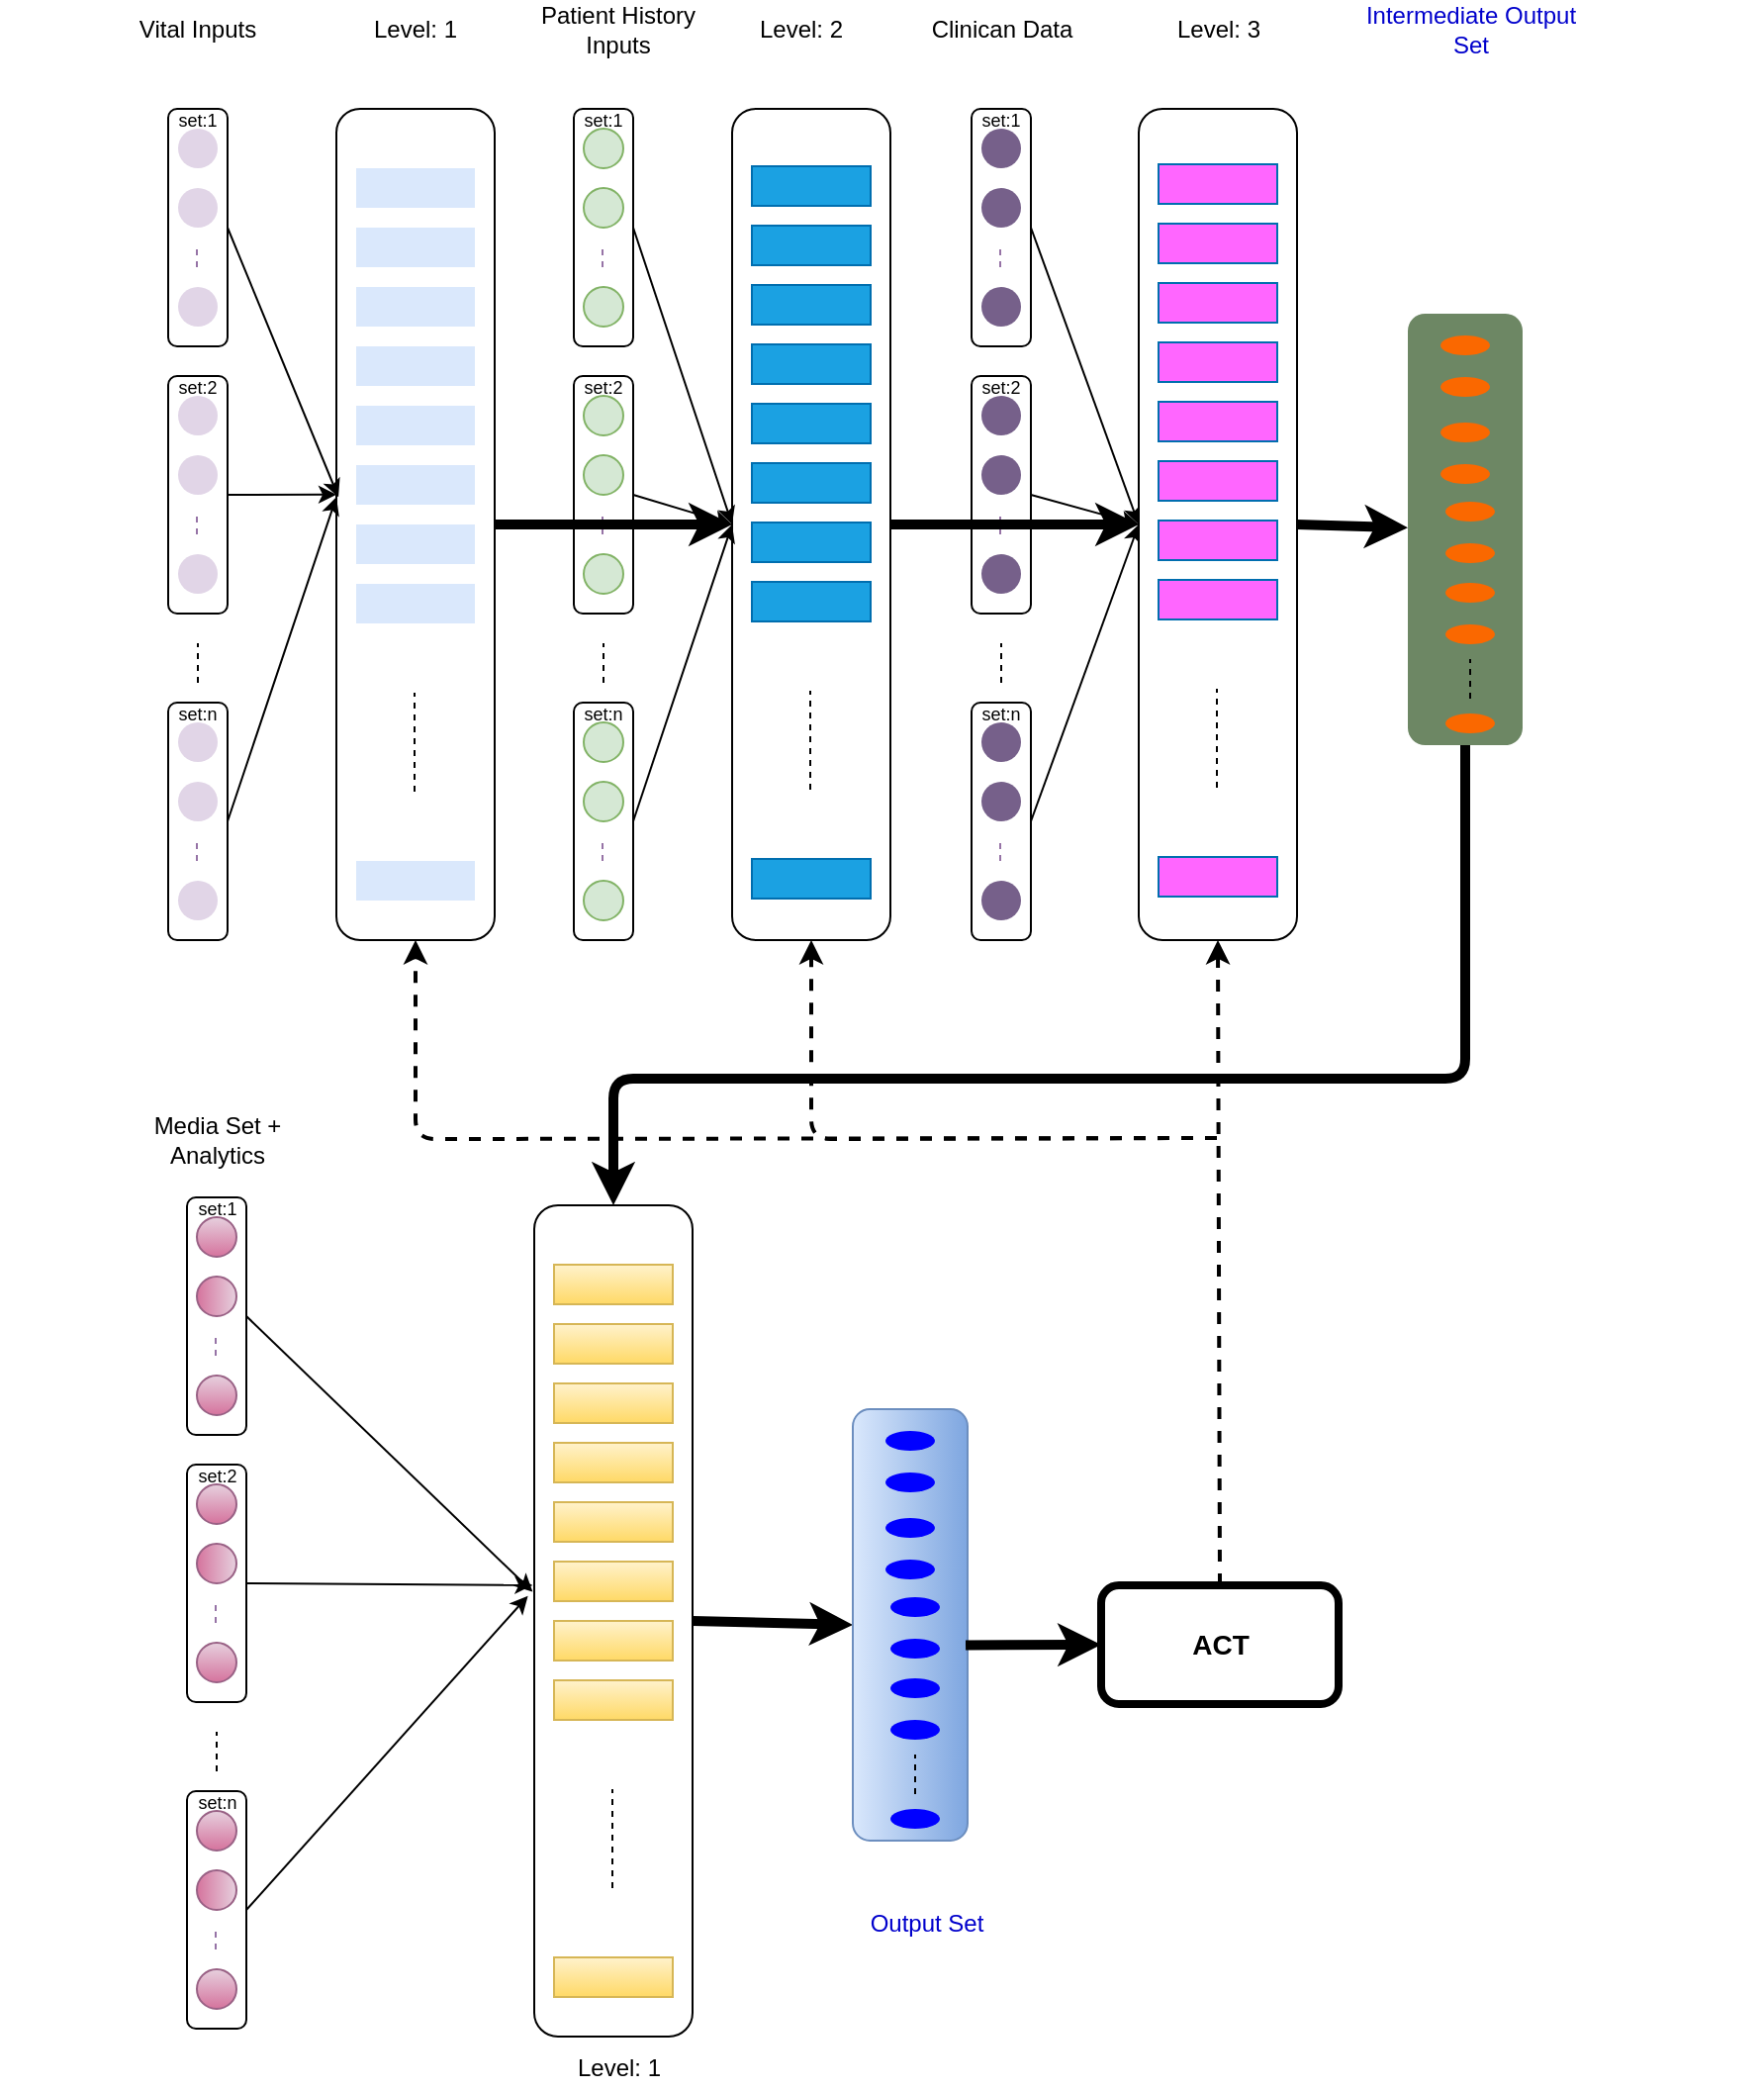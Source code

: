 <mxfile version="11.1.2" type="github"><diagram id="Q8PVnjtqNiiM21kBwYhI" name="Page-1"><mxGraphModel dx="2297" dy="1159" grid="1" gridSize="10" guides="1" tooltips="1" connect="1" arrows="1" fold="1" page="1" pageScale="1" pageWidth="850" pageHeight="1100" math="0" shadow="0"><root><mxCell id="0"/><mxCell id="1" parent="0"/><mxCell id="SWEch98VDfbvVn5p0L-L-8" value="" style="group" parent="1" vertex="1" connectable="0"><mxGeometry x="-25" y="110" width="120" height="100" as="geometry"/></mxCell><mxCell id="SWEch98VDfbvVn5p0L-L-7" value="" style="rounded=1;whiteSpace=wrap;html=1;rotation=90;" parent="SWEch98VDfbvVn5p0L-L-8" vertex="1"><mxGeometry y="35" width="120" height="30" as="geometry"/></mxCell><mxCell id="SWEch98VDfbvVn5p0L-L-1" value="" style="ellipse;whiteSpace=wrap;html=1;aspect=fixed;fillColor=#e1d5e7;strokeColor=none;" parent="SWEch98VDfbvVn5p0L-L-8" vertex="1"><mxGeometry x="50" width="20" height="20" as="geometry"/></mxCell><mxCell id="SWEch98VDfbvVn5p0L-L-4" value="" style="ellipse;whiteSpace=wrap;html=1;aspect=fixed;direction=south;fillColor=#e1d5e7;strokeColor=none;" parent="SWEch98VDfbvVn5p0L-L-8" vertex="1"><mxGeometry x="50" y="30" width="20" height="20" as="geometry"/></mxCell><mxCell id="SWEch98VDfbvVn5p0L-L-5" value="" style="ellipse;whiteSpace=wrap;html=1;aspect=fixed;fillColor=#e1d5e7;strokeColor=none;" parent="SWEch98VDfbvVn5p0L-L-8" vertex="1"><mxGeometry x="50" y="80" width="20" height="20" as="geometry"/></mxCell><mxCell id="SWEch98VDfbvVn5p0L-L-6" value="" style="endArrow=none;dashed=1;html=1;fillColor=#e1d5e7;strokeColor=#9673a6;" parent="SWEch98VDfbvVn5p0L-L-8" edge="1"><mxGeometry width="50" height="50" relative="1" as="geometry"><mxPoint x="59.5" y="70" as="sourcePoint"/><mxPoint x="59.5" y="60" as="targetPoint"/></mxGeometry></mxCell><mxCell id="SWEch98VDfbvVn5p0L-L-9" value="" style="group" parent="1" vertex="1" connectable="0"><mxGeometry x="-25" y="245" width="120" height="100" as="geometry"/></mxCell><mxCell id="SWEch98VDfbvVn5p0L-L-10" value="" style="rounded=1;whiteSpace=wrap;html=1;rotation=90;" parent="SWEch98VDfbvVn5p0L-L-9" vertex="1"><mxGeometry y="35" width="120" height="30" as="geometry"/></mxCell><mxCell id="SWEch98VDfbvVn5p0L-L-11" value="" style="ellipse;whiteSpace=wrap;html=1;aspect=fixed;fillColor=#e1d5e7;strokeColor=none;" parent="SWEch98VDfbvVn5p0L-L-9" vertex="1"><mxGeometry x="50" width="20" height="20" as="geometry"/></mxCell><mxCell id="SWEch98VDfbvVn5p0L-L-12" value="" style="ellipse;whiteSpace=wrap;html=1;aspect=fixed;direction=south;fillColor=#e1d5e7;strokeColor=none;" parent="SWEch98VDfbvVn5p0L-L-9" vertex="1"><mxGeometry x="50" y="30" width="20" height="20" as="geometry"/></mxCell><mxCell id="SWEch98VDfbvVn5p0L-L-13" value="" style="ellipse;whiteSpace=wrap;html=1;aspect=fixed;fillColor=#e1d5e7;strokeColor=none;" parent="SWEch98VDfbvVn5p0L-L-9" vertex="1"><mxGeometry x="50" y="80" width="20" height="20" as="geometry"/></mxCell><mxCell id="SWEch98VDfbvVn5p0L-L-14" value="" style="endArrow=none;dashed=1;html=1;fillColor=#e1d5e7;strokeColor=#9673a6;" parent="SWEch98VDfbvVn5p0L-L-9" edge="1"><mxGeometry width="50" height="50" relative="1" as="geometry"><mxPoint x="59.5" y="70" as="sourcePoint"/><mxPoint x="59.5" y="60" as="targetPoint"/></mxGeometry></mxCell><mxCell id="SWEch98VDfbvVn5p0L-L-15" value="" style="group" parent="1" vertex="1" connectable="0"><mxGeometry x="-25" y="410" width="120" height="100" as="geometry"/></mxCell><mxCell id="SWEch98VDfbvVn5p0L-L-16" value="" style="rounded=1;whiteSpace=wrap;html=1;rotation=90;" parent="SWEch98VDfbvVn5p0L-L-15" vertex="1"><mxGeometry y="35" width="120" height="30" as="geometry"/></mxCell><mxCell id="SWEch98VDfbvVn5p0L-L-17" value="" style="ellipse;whiteSpace=wrap;html=1;aspect=fixed;fillColor=#e1d5e7;strokeColor=none;" parent="SWEch98VDfbvVn5p0L-L-15" vertex="1"><mxGeometry x="50" width="20" height="20" as="geometry"/></mxCell><mxCell id="SWEch98VDfbvVn5p0L-L-18" value="" style="ellipse;whiteSpace=wrap;html=1;aspect=fixed;direction=south;fillColor=#e1d5e7;strokeColor=none;" parent="SWEch98VDfbvVn5p0L-L-15" vertex="1"><mxGeometry x="50" y="30" width="20" height="20" as="geometry"/></mxCell><mxCell id="SWEch98VDfbvVn5p0L-L-19" value="" style="ellipse;whiteSpace=wrap;html=1;aspect=fixed;fillColor=#e1d5e7;strokeColor=none;" parent="SWEch98VDfbvVn5p0L-L-15" vertex="1"><mxGeometry x="50" y="80" width="20" height="20" as="geometry"/></mxCell><mxCell id="SWEch98VDfbvVn5p0L-L-20" value="" style="endArrow=none;dashed=1;html=1;fillColor=#e1d5e7;strokeColor=#9673a6;" parent="SWEch98VDfbvVn5p0L-L-15" edge="1"><mxGeometry width="50" height="50" relative="1" as="geometry"><mxPoint x="59.5" y="70" as="sourcePoint"/><mxPoint x="59.5" y="60" as="targetPoint"/></mxGeometry></mxCell><mxCell id="SWEch98VDfbvVn5p0L-L-32" value="&lt;font style=&quot;font-size: 9px&quot;&gt;set:n&lt;/font&gt;" style="text;html=1;strokeColor=none;fillColor=none;align=center;verticalAlign=middle;whiteSpace=wrap;rounded=0;" parent="SWEch98VDfbvVn5p0L-L-15" vertex="1"><mxGeometry x="55" y="-10" width="10" height="10" as="geometry"/></mxCell><mxCell id="SWEch98VDfbvVn5p0L-L-21" value="" style="endArrow=none;dashed=1;html=1;" parent="1" edge="1"><mxGeometry width="50" height="50" relative="1" as="geometry"><mxPoint x="35" y="390" as="sourcePoint"/><mxPoint x="35" y="370" as="targetPoint"/></mxGeometry></mxCell><mxCell id="SWEch98VDfbvVn5p0L-L-22" value="Vital Inputs" style="text;html=1;strokeColor=none;fillColor=none;align=center;verticalAlign=middle;whiteSpace=wrap;rounded=0;" parent="1" vertex="1"><mxGeometry y="50" width="70" height="20" as="geometry"/></mxCell><mxCell id="SWEch98VDfbvVn5p0L-L-24" value="&lt;font style=&quot;font-size: 9px&quot;&gt;set:1&lt;/font&gt;" style="text;html=1;strokeColor=none;fillColor=none;align=center;verticalAlign=middle;whiteSpace=wrap;rounded=0;" parent="1" vertex="1"><mxGeometry x="30" y="100" width="10" height="10" as="geometry"/></mxCell><mxCell id="SWEch98VDfbvVn5p0L-L-25" value="&lt;font style=&quot;font-size: 9px&quot;&gt;set:2&lt;/font&gt;" style="text;html=1;strokeColor=none;fillColor=none;align=center;verticalAlign=middle;whiteSpace=wrap;rounded=0;" parent="1" vertex="1"><mxGeometry x="30" y="235" width="10" height="10" as="geometry"/></mxCell><mxCell id="SWEch98VDfbvVn5p0L-L-35" value="Level: 1" style="text;html=1;strokeColor=none;fillColor=none;align=center;verticalAlign=middle;whiteSpace=wrap;rounded=0;" parent="1" vertex="1"><mxGeometry x="110" y="50" width="70" height="20" as="geometry"/></mxCell><mxCell id="SWEch98VDfbvVn5p0L-L-58" value="" style="group" parent="1" vertex="1" connectable="0"><mxGeometry x="-65" y="130" width="420" height="380" as="geometry"/></mxCell><mxCell id="skee3l27E7uvlEKbi9-L-24" value="" style="group" vertex="1" connectable="0" parent="SWEch98VDfbvVn5p0L-L-58"><mxGeometry x="245" y="-30" width="120" height="410" as="geometry"/></mxCell><mxCell id="skee3l27E7uvlEKbi9-L-5" value="" style="rounded=1;whiteSpace=wrap;html=1;rotation=90;" vertex="1" parent="skee3l27E7uvlEKbi9-L-24"><mxGeometry y="45" width="120" height="30" as="geometry"/></mxCell><mxCell id="skee3l27E7uvlEKbi9-L-6" value="" style="ellipse;whiteSpace=wrap;html=1;aspect=fixed;fillColor=#d5e8d4;strokeColor=#82b366;" vertex="1" parent="skee3l27E7uvlEKbi9-L-24"><mxGeometry x="50" y="10" width="20" height="20" as="geometry"/></mxCell><mxCell id="skee3l27E7uvlEKbi9-L-7" value="" style="ellipse;whiteSpace=wrap;html=1;aspect=fixed;direction=south;fillColor=#d5e8d4;strokeColor=#82b366;" vertex="1" parent="skee3l27E7uvlEKbi9-L-24"><mxGeometry x="50" y="40" width="20" height="20" as="geometry"/></mxCell><mxCell id="skee3l27E7uvlEKbi9-L-8" value="" style="ellipse;whiteSpace=wrap;html=1;aspect=fixed;fillColor=#d5e8d4;strokeColor=#82b366;" vertex="1" parent="skee3l27E7uvlEKbi9-L-24"><mxGeometry x="50" y="90" width="20" height="20" as="geometry"/></mxCell><mxCell id="skee3l27E7uvlEKbi9-L-9" value="" style="endArrow=none;dashed=1;html=1;fillColor=#e1d5e7;strokeColor=#9673a6;" edge="1" parent="skee3l27E7uvlEKbi9-L-24"><mxGeometry width="50" height="50" relative="1" as="geometry"><mxPoint x="59.5" y="80" as="sourcePoint"/><mxPoint x="59.5" y="70" as="targetPoint"/></mxGeometry></mxCell><mxCell id="skee3l27E7uvlEKbi9-L-10" value="" style="rounded=1;whiteSpace=wrap;html=1;rotation=90;" vertex="1" parent="skee3l27E7uvlEKbi9-L-24"><mxGeometry y="180" width="120" height="30" as="geometry"/></mxCell><mxCell id="skee3l27E7uvlEKbi9-L-11" value="" style="ellipse;whiteSpace=wrap;html=1;aspect=fixed;fillColor=#d5e8d4;strokeColor=#82b366;" vertex="1" parent="skee3l27E7uvlEKbi9-L-24"><mxGeometry x="50" y="145" width="20" height="20" as="geometry"/></mxCell><mxCell id="skee3l27E7uvlEKbi9-L-12" value="" style="ellipse;whiteSpace=wrap;html=1;aspect=fixed;direction=south;fillColor=#d5e8d4;strokeColor=#82b366;" vertex="1" parent="skee3l27E7uvlEKbi9-L-24"><mxGeometry x="50" y="175" width="20" height="20" as="geometry"/></mxCell><mxCell id="skee3l27E7uvlEKbi9-L-13" value="" style="ellipse;whiteSpace=wrap;html=1;aspect=fixed;fillColor=#d5e8d4;strokeColor=#82b366;" vertex="1" parent="skee3l27E7uvlEKbi9-L-24"><mxGeometry x="50" y="225" width="20" height="20" as="geometry"/></mxCell><mxCell id="skee3l27E7uvlEKbi9-L-14" value="" style="endArrow=none;dashed=1;html=1;fillColor=#e1d5e7;strokeColor=#9673a6;" edge="1" parent="skee3l27E7uvlEKbi9-L-24"><mxGeometry width="50" height="50" relative="1" as="geometry"><mxPoint x="59.5" y="215" as="sourcePoint"/><mxPoint x="59.5" y="205" as="targetPoint"/></mxGeometry></mxCell><mxCell id="skee3l27E7uvlEKbi9-L-15" value="" style="rounded=1;whiteSpace=wrap;html=1;rotation=90;" vertex="1" parent="skee3l27E7uvlEKbi9-L-24"><mxGeometry y="345" width="120" height="30" as="geometry"/></mxCell><mxCell id="skee3l27E7uvlEKbi9-L-16" value="" style="ellipse;whiteSpace=wrap;html=1;aspect=fixed;fillColor=#d5e8d4;strokeColor=#82b366;" vertex="1" parent="skee3l27E7uvlEKbi9-L-24"><mxGeometry x="50" y="310" width="20" height="20" as="geometry"/></mxCell><mxCell id="skee3l27E7uvlEKbi9-L-17" value="" style="ellipse;whiteSpace=wrap;html=1;aspect=fixed;direction=south;fillColor=#d5e8d4;strokeColor=#82b366;" vertex="1" parent="skee3l27E7uvlEKbi9-L-24"><mxGeometry x="50" y="340" width="20" height="20" as="geometry"/></mxCell><mxCell id="skee3l27E7uvlEKbi9-L-18" value="" style="ellipse;whiteSpace=wrap;html=1;aspect=fixed;fillColor=#d5e8d4;strokeColor=#82b366;" vertex="1" parent="skee3l27E7uvlEKbi9-L-24"><mxGeometry x="50" y="390" width="20" height="20" as="geometry"/></mxCell><mxCell id="skee3l27E7uvlEKbi9-L-19" value="" style="endArrow=none;dashed=1;html=1;fillColor=#e1d5e7;strokeColor=#9673a6;" edge="1" parent="skee3l27E7uvlEKbi9-L-24"><mxGeometry width="50" height="50" relative="1" as="geometry"><mxPoint x="59.5" y="380" as="sourcePoint"/><mxPoint x="59.5" y="370" as="targetPoint"/></mxGeometry></mxCell><mxCell id="skee3l27E7uvlEKbi9-L-20" value="&lt;font style=&quot;font-size: 9px&quot;&gt;set:n&lt;/font&gt;" style="text;html=1;strokeColor=none;fillColor=none;align=center;verticalAlign=middle;whiteSpace=wrap;rounded=0;" vertex="1" parent="skee3l27E7uvlEKbi9-L-24"><mxGeometry x="55" y="300" width="10" height="10" as="geometry"/></mxCell><mxCell id="skee3l27E7uvlEKbi9-L-21" value="" style="endArrow=none;dashed=1;html=1;" edge="1" parent="skee3l27E7uvlEKbi9-L-24"><mxGeometry width="50" height="50" relative="1" as="geometry"><mxPoint x="60" y="290" as="sourcePoint"/><mxPoint x="60" y="270" as="targetPoint"/></mxGeometry></mxCell><mxCell id="skee3l27E7uvlEKbi9-L-22" value="&lt;font style=&quot;font-size: 9px&quot;&gt;set:1&lt;/font&gt;" style="text;html=1;strokeColor=none;fillColor=none;align=center;verticalAlign=middle;whiteSpace=wrap;rounded=0;" vertex="1" parent="skee3l27E7uvlEKbi9-L-24"><mxGeometry x="55" width="10" height="10" as="geometry"/></mxCell><mxCell id="skee3l27E7uvlEKbi9-L-23" value="&lt;font style=&quot;font-size: 9px&quot;&gt;set:2&lt;/font&gt;" style="text;html=1;strokeColor=none;fillColor=none;align=center;verticalAlign=middle;whiteSpace=wrap;rounded=0;" vertex="1" parent="skee3l27E7uvlEKbi9-L-24"><mxGeometry x="55" y="135" width="10" height="10" as="geometry"/></mxCell><mxCell id="skee3l27E7uvlEKbi9-L-61" value="" style="group" vertex="1" connectable="0" parent="SWEch98VDfbvVn5p0L-L-58"><mxGeometry width="420" height="370" as="geometry"/></mxCell><mxCell id="SWEch98VDfbvVn5p0L-L-33" value="" style="rounded=1;whiteSpace=wrap;html=1;rotation=-90;" parent="skee3l27E7uvlEKbi9-L-61" vertex="1"><mxGeometry y="140" width="420" height="80" as="geometry"/></mxCell><mxCell id="SWEch98VDfbvVn5p0L-L-36" value="" style="rounded=0;whiteSpace=wrap;html=1;fillColor=#dae8fc;strokeColor=none;" parent="skee3l27E7uvlEKbi9-L-61" vertex="1"><mxGeometry x="180" width="60" height="20" as="geometry"/></mxCell><mxCell id="SWEch98VDfbvVn5p0L-L-39" value="" style="rounded=0;whiteSpace=wrap;html=1;fillColor=#dae8fc;strokeColor=none;" parent="skee3l27E7uvlEKbi9-L-61" vertex="1"><mxGeometry x="180" y="30" width="60" height="20" as="geometry"/></mxCell><mxCell id="SWEch98VDfbvVn5p0L-L-47" value="" style="rounded=0;whiteSpace=wrap;html=1;fillColor=#dae8fc;strokeColor=none;" parent="skee3l27E7uvlEKbi9-L-61" vertex="1"><mxGeometry x="180" y="60" width="60" height="20" as="geometry"/></mxCell><mxCell id="SWEch98VDfbvVn5p0L-L-48" value="" style="rounded=0;whiteSpace=wrap;html=1;fillColor=#dae8fc;strokeColor=none;" parent="skee3l27E7uvlEKbi9-L-61" vertex="1"><mxGeometry x="180" y="90" width="60" height="20" as="geometry"/></mxCell><mxCell id="SWEch98VDfbvVn5p0L-L-49" value="" style="rounded=0;whiteSpace=wrap;html=1;fillColor=#dae8fc;strokeColor=none;" parent="skee3l27E7uvlEKbi9-L-61" vertex="1"><mxGeometry x="180" y="120" width="60" height="20" as="geometry"/></mxCell><mxCell id="SWEch98VDfbvVn5p0L-L-50" value="" style="rounded=0;whiteSpace=wrap;html=1;fillColor=#dae8fc;strokeColor=none;" parent="skee3l27E7uvlEKbi9-L-61" vertex="1"><mxGeometry x="180" y="150" width="60" height="20" as="geometry"/></mxCell><mxCell id="SWEch98VDfbvVn5p0L-L-51" value="" style="rounded=0;whiteSpace=wrap;html=1;fillColor=#dae8fc;strokeColor=none;" parent="skee3l27E7uvlEKbi9-L-61" vertex="1"><mxGeometry x="180" y="180" width="60" height="20" as="geometry"/></mxCell><mxCell id="SWEch98VDfbvVn5p0L-L-52" value="" style="rounded=0;whiteSpace=wrap;html=1;fillColor=#dae8fc;strokeColor=none;" parent="skee3l27E7uvlEKbi9-L-61" vertex="1"><mxGeometry x="180" y="210" width="60" height="20" as="geometry"/></mxCell><mxCell id="SWEch98VDfbvVn5p0L-L-53" value="" style="rounded=0;whiteSpace=wrap;html=1;fillColor=#dae8fc;strokeColor=none;" parent="skee3l27E7uvlEKbi9-L-61" vertex="1"><mxGeometry x="180" y="350" width="60" height="20" as="geometry"/></mxCell><mxCell id="SWEch98VDfbvVn5p0L-L-57" value="" style="endArrow=none;dashed=1;html=1;" parent="skee3l27E7uvlEKbi9-L-61" edge="1"><mxGeometry width="50" height="50" relative="1" as="geometry"><mxPoint x="209.5" y="315" as="sourcePoint"/><mxPoint x="209.5" y="265" as="targetPoint"/></mxGeometry></mxCell><mxCell id="skee3l27E7uvlEKbi9-L-2" style="rounded=0;orthogonalLoop=1;jettySize=auto;html=1;exitX=0.5;exitY=0;exitDx=0;exitDy=0;entryX=0.533;entryY=0.013;entryDx=0;entryDy=0;entryPerimeter=0;" edge="1" parent="1" source="SWEch98VDfbvVn5p0L-L-7" target="SWEch98VDfbvVn5p0L-L-33"><mxGeometry relative="1" as="geometry"/></mxCell><mxCell id="skee3l27E7uvlEKbi9-L-3" value="" style="endArrow=classic;html=1;exitX=0.5;exitY=0;exitDx=0;exitDy=0;entryX=0.536;entryY=0;entryDx=0;entryDy=0;entryPerimeter=0;" edge="1" parent="1" source="SWEch98VDfbvVn5p0L-L-10" target="SWEch98VDfbvVn5p0L-L-33"><mxGeometry width="50" height="50" relative="1" as="geometry"><mxPoint x="-65" y="590" as="sourcePoint"/><mxPoint x="-15" y="540" as="targetPoint"/></mxGeometry></mxCell><mxCell id="skee3l27E7uvlEKbi9-L-4" value="" style="endArrow=classic;html=1;exitX=0.5;exitY=0;exitDx=0;exitDy=0;entryX=0.533;entryY=0;entryDx=0;entryDy=0;entryPerimeter=0;" edge="1" parent="1" source="SWEch98VDfbvVn5p0L-L-16" target="SWEch98VDfbvVn5p0L-L-33"><mxGeometry width="50" height="50" relative="1" as="geometry"><mxPoint x="-65" y="590" as="sourcePoint"/><mxPoint x="-15" y="540" as="targetPoint"/></mxGeometry></mxCell><mxCell id="skee3l27E7uvlEKbi9-L-25" value="Patient History Inputs" style="text;html=1;strokeColor=none;fillColor=none;align=center;verticalAlign=middle;whiteSpace=wrap;rounded=0;" vertex="1" parent="1"><mxGeometry x="190" y="50" width="115" height="20" as="geometry"/></mxCell><mxCell id="skee3l27E7uvlEKbi9-L-62" value="" style="group" vertex="1" connectable="0" parent="1"><mxGeometry x="135" y="129" width="420" height="381" as="geometry"/></mxCell><mxCell id="skee3l27E7uvlEKbi9-L-63" value="" style="rounded=1;whiteSpace=wrap;html=1;rotation=-90;" vertex="1" parent="skee3l27E7uvlEKbi9-L-62"><mxGeometry y="141" width="420" height="80" as="geometry"/></mxCell><mxCell id="skee3l27E7uvlEKbi9-L-64" value="" style="rounded=0;whiteSpace=wrap;html=1;fillColor=#1ba1e2;strokeColor=#006EAF;fontColor=#ffffff;" vertex="1" parent="skee3l27E7uvlEKbi9-L-62"><mxGeometry x="180" width="60" height="20" as="geometry"/></mxCell><mxCell id="skee3l27E7uvlEKbi9-L-65" value="" style="rounded=0;whiteSpace=wrap;html=1;fillColor=#1ba1e2;strokeColor=#006EAF;fontColor=#ffffff;" vertex="1" parent="skee3l27E7uvlEKbi9-L-62"><mxGeometry x="180" y="30" width="60" height="20" as="geometry"/></mxCell><mxCell id="skee3l27E7uvlEKbi9-L-66" value="" style="rounded=0;whiteSpace=wrap;html=1;fillColor=#1ba1e2;strokeColor=#006EAF;fontColor=#ffffff;" vertex="1" parent="skee3l27E7uvlEKbi9-L-62"><mxGeometry x="180" y="60" width="60" height="20" as="geometry"/></mxCell><mxCell id="skee3l27E7uvlEKbi9-L-67" value="" style="rounded=0;whiteSpace=wrap;html=1;fillColor=#1ba1e2;strokeColor=#006EAF;fontColor=#ffffff;" vertex="1" parent="skee3l27E7uvlEKbi9-L-62"><mxGeometry x="180" y="90" width="60" height="20" as="geometry"/></mxCell><mxCell id="skee3l27E7uvlEKbi9-L-68" value="" style="rounded=0;whiteSpace=wrap;html=1;fillColor=#1ba1e2;strokeColor=#006EAF;fontColor=#ffffff;" vertex="1" parent="skee3l27E7uvlEKbi9-L-62"><mxGeometry x="180" y="120" width="60" height="20" as="geometry"/></mxCell><mxCell id="skee3l27E7uvlEKbi9-L-69" value="" style="rounded=0;whiteSpace=wrap;html=1;fillColor=#1ba1e2;strokeColor=#006EAF;fontColor=#ffffff;" vertex="1" parent="skee3l27E7uvlEKbi9-L-62"><mxGeometry x="180" y="150" width="60" height="20" as="geometry"/></mxCell><mxCell id="skee3l27E7uvlEKbi9-L-70" value="" style="rounded=0;whiteSpace=wrap;html=1;fillColor=#1ba1e2;strokeColor=#006EAF;fontColor=#ffffff;" vertex="1" parent="skee3l27E7uvlEKbi9-L-62"><mxGeometry x="180" y="180" width="60" height="20" as="geometry"/></mxCell><mxCell id="skee3l27E7uvlEKbi9-L-71" value="" style="rounded=0;whiteSpace=wrap;html=1;fillColor=#1ba1e2;strokeColor=#006EAF;fontColor=#ffffff;" vertex="1" parent="skee3l27E7uvlEKbi9-L-62"><mxGeometry x="180" y="210" width="60" height="20" as="geometry"/></mxCell><mxCell id="skee3l27E7uvlEKbi9-L-72" value="" style="rounded=0;whiteSpace=wrap;html=1;fillColor=#1ba1e2;strokeColor=#006EAF;fontColor=#ffffff;" vertex="1" parent="skee3l27E7uvlEKbi9-L-62"><mxGeometry x="180" y="350" width="60" height="20" as="geometry"/></mxCell><mxCell id="skee3l27E7uvlEKbi9-L-73" value="" style="endArrow=none;dashed=1;html=1;" edge="1" parent="skee3l27E7uvlEKbi9-L-62"><mxGeometry width="50" height="50" relative="1" as="geometry"><mxPoint x="209.5" y="315" as="sourcePoint"/><mxPoint x="209.5" y="265" as="targetPoint"/></mxGeometry></mxCell><mxCell id="skee3l27E7uvlEKbi9-L-145" value="" style="group" vertex="1" connectable="0" parent="skee3l27E7uvlEKbi9-L-62"><mxGeometry x="246" y="-29" width="120" height="410" as="geometry"/></mxCell><mxCell id="skee3l27E7uvlEKbi9-L-146" value="" style="rounded=1;whiteSpace=wrap;html=1;rotation=90;" vertex="1" parent="skee3l27E7uvlEKbi9-L-145"><mxGeometry y="45" width="120" height="30" as="geometry"/></mxCell><mxCell id="skee3l27E7uvlEKbi9-L-147" value="" style="ellipse;whiteSpace=wrap;html=1;aspect=fixed;fillColor=#76608a;strokeColor=none;fontColor=#ffffff;" vertex="1" parent="skee3l27E7uvlEKbi9-L-145"><mxGeometry x="50" y="10" width="20" height="20" as="geometry"/></mxCell><mxCell id="skee3l27E7uvlEKbi9-L-148" value="" style="ellipse;whiteSpace=wrap;html=1;aspect=fixed;direction=south;fillColor=#76608a;strokeColor=none;fontColor=#ffffff;" vertex="1" parent="skee3l27E7uvlEKbi9-L-145"><mxGeometry x="50" y="40" width="20" height="20" as="geometry"/></mxCell><mxCell id="skee3l27E7uvlEKbi9-L-149" value="" style="ellipse;whiteSpace=wrap;html=1;aspect=fixed;fillColor=#76608a;strokeColor=none;fontColor=#ffffff;" vertex="1" parent="skee3l27E7uvlEKbi9-L-145"><mxGeometry x="50" y="90" width="20" height="20" as="geometry"/></mxCell><mxCell id="skee3l27E7uvlEKbi9-L-150" value="" style="endArrow=none;dashed=1;html=1;fillColor=#e1d5e7;strokeColor=#9673a6;" edge="1" parent="skee3l27E7uvlEKbi9-L-145"><mxGeometry width="50" height="50" relative="1" as="geometry"><mxPoint x="59.5" y="80" as="sourcePoint"/><mxPoint x="59.5" y="70" as="targetPoint"/></mxGeometry></mxCell><mxCell id="skee3l27E7uvlEKbi9-L-151" value="" style="rounded=1;whiteSpace=wrap;html=1;rotation=90;" vertex="1" parent="skee3l27E7uvlEKbi9-L-145"><mxGeometry y="180" width="120" height="30" as="geometry"/></mxCell><mxCell id="skee3l27E7uvlEKbi9-L-152" value="" style="ellipse;whiteSpace=wrap;html=1;aspect=fixed;fillColor=#76608a;strokeColor=none;fontColor=#ffffff;" vertex="1" parent="skee3l27E7uvlEKbi9-L-145"><mxGeometry x="50" y="145" width="20" height="20" as="geometry"/></mxCell><mxCell id="skee3l27E7uvlEKbi9-L-153" value="" style="ellipse;whiteSpace=wrap;html=1;aspect=fixed;direction=south;fillColor=#76608a;strokeColor=none;fontColor=#ffffff;" vertex="1" parent="skee3l27E7uvlEKbi9-L-145"><mxGeometry x="50" y="175" width="20" height="20" as="geometry"/></mxCell><mxCell id="skee3l27E7uvlEKbi9-L-154" value="" style="ellipse;whiteSpace=wrap;html=1;aspect=fixed;fillColor=#76608a;strokeColor=none;fontColor=#ffffff;" vertex="1" parent="skee3l27E7uvlEKbi9-L-145"><mxGeometry x="50" y="225" width="20" height="20" as="geometry"/></mxCell><mxCell id="skee3l27E7uvlEKbi9-L-155" value="" style="endArrow=none;dashed=1;html=1;fillColor=#e1d5e7;strokeColor=#9673a6;" edge="1" parent="skee3l27E7uvlEKbi9-L-145"><mxGeometry width="50" height="50" relative="1" as="geometry"><mxPoint x="59.5" y="215" as="sourcePoint"/><mxPoint x="59.5" y="205" as="targetPoint"/></mxGeometry></mxCell><mxCell id="skee3l27E7uvlEKbi9-L-156" value="" style="rounded=1;whiteSpace=wrap;html=1;rotation=90;" vertex="1" parent="skee3l27E7uvlEKbi9-L-145"><mxGeometry y="345" width="120" height="30" as="geometry"/></mxCell><mxCell id="skee3l27E7uvlEKbi9-L-157" value="" style="ellipse;whiteSpace=wrap;html=1;aspect=fixed;fillColor=#76608a;strokeColor=none;fontColor=#ffffff;" vertex="1" parent="skee3l27E7uvlEKbi9-L-145"><mxGeometry x="50" y="310" width="20" height="20" as="geometry"/></mxCell><mxCell id="skee3l27E7uvlEKbi9-L-158" value="" style="ellipse;whiteSpace=wrap;html=1;aspect=fixed;direction=south;fillColor=#76608a;strokeColor=none;fontColor=#ffffff;" vertex="1" parent="skee3l27E7uvlEKbi9-L-145"><mxGeometry x="50" y="340" width="20" height="20" as="geometry"/></mxCell><mxCell id="skee3l27E7uvlEKbi9-L-159" value="" style="ellipse;whiteSpace=wrap;html=1;aspect=fixed;fillColor=#76608a;strokeColor=none;fontColor=#ffffff;" vertex="1" parent="skee3l27E7uvlEKbi9-L-145"><mxGeometry x="50" y="390" width="20" height="20" as="geometry"/></mxCell><mxCell id="skee3l27E7uvlEKbi9-L-160" value="" style="endArrow=none;dashed=1;html=1;fillColor=#e1d5e7;strokeColor=#9673a6;" edge="1" parent="skee3l27E7uvlEKbi9-L-145"><mxGeometry width="50" height="50" relative="1" as="geometry"><mxPoint x="59.5" y="380" as="sourcePoint"/><mxPoint x="59.5" y="370" as="targetPoint"/></mxGeometry></mxCell><mxCell id="skee3l27E7uvlEKbi9-L-161" value="&lt;font style=&quot;font-size: 9px&quot;&gt;set:n&lt;/font&gt;" style="text;html=1;strokeColor=none;fillColor=none;align=center;verticalAlign=middle;whiteSpace=wrap;rounded=0;" vertex="1" parent="skee3l27E7uvlEKbi9-L-145"><mxGeometry x="55" y="300" width="10" height="10" as="geometry"/></mxCell><mxCell id="skee3l27E7uvlEKbi9-L-162" value="" style="endArrow=none;dashed=1;html=1;" edge="1" parent="skee3l27E7uvlEKbi9-L-145"><mxGeometry width="50" height="50" relative="1" as="geometry"><mxPoint x="60" y="290" as="sourcePoint"/><mxPoint x="60" y="270" as="targetPoint"/></mxGeometry></mxCell><mxCell id="skee3l27E7uvlEKbi9-L-163" value="&lt;font style=&quot;font-size: 9px&quot;&gt;set:1&lt;/font&gt;" style="text;html=1;strokeColor=none;fillColor=none;align=center;verticalAlign=middle;whiteSpace=wrap;rounded=0;" vertex="1" parent="skee3l27E7uvlEKbi9-L-145"><mxGeometry x="55" width="10" height="10" as="geometry"/></mxCell><mxCell id="skee3l27E7uvlEKbi9-L-164" value="&lt;font style=&quot;font-size: 9px&quot;&gt;set:2&lt;/font&gt;" style="text;html=1;strokeColor=none;fillColor=none;align=center;verticalAlign=middle;whiteSpace=wrap;rounded=0;" vertex="1" parent="skee3l27E7uvlEKbi9-L-145"><mxGeometry x="55" y="135" width="10" height="10" as="geometry"/></mxCell><mxCell id="skee3l27E7uvlEKbi9-L-74" value="" style="endArrow=classic;html=1;exitX=0.5;exitY=1;exitDx=0;exitDy=0;entryX=0.5;entryY=0;entryDx=0;entryDy=0;strokeWidth=5;" edge="1" parent="1" source="SWEch98VDfbvVn5p0L-L-33" target="skee3l27E7uvlEKbi9-L-63"><mxGeometry width="50" height="50" relative="1" as="geometry"><mxPoint x="-35" y="590" as="sourcePoint"/><mxPoint x="15" y="540" as="targetPoint"/></mxGeometry></mxCell><mxCell id="skee3l27E7uvlEKbi9-L-75" value="" style="endArrow=classic;html=1;strokeWidth=1;exitX=0.5;exitY=0;exitDx=0;exitDy=0;entryX=0.5;entryY=0;entryDx=0;entryDy=0;" edge="1" parent="1" source="skee3l27E7uvlEKbi9-L-5" target="skee3l27E7uvlEKbi9-L-63"><mxGeometry width="50" height="50" relative="1" as="geometry"><mxPoint x="-35" y="590" as="sourcePoint"/><mxPoint x="15" y="540" as="targetPoint"/></mxGeometry></mxCell><mxCell id="skee3l27E7uvlEKbi9-L-76" value="" style="endArrow=classic;html=1;strokeWidth=1;exitX=0.5;exitY=0;exitDx=0;exitDy=0;entryX=0.5;entryY=0;entryDx=0;entryDy=0;" edge="1" parent="1" source="skee3l27E7uvlEKbi9-L-10" target="skee3l27E7uvlEKbi9-L-63"><mxGeometry width="50" height="50" relative="1" as="geometry"><mxPoint x="-35" y="590" as="sourcePoint"/><mxPoint x="15" y="540" as="targetPoint"/></mxGeometry></mxCell><mxCell id="skee3l27E7uvlEKbi9-L-77" value="" style="endArrow=classic;html=1;strokeWidth=1;exitX=0.5;exitY=0;exitDx=0;exitDy=0;entryX=0.5;entryY=0;entryDx=0;entryDy=0;" edge="1" parent="1" source="skee3l27E7uvlEKbi9-L-15" target="skee3l27E7uvlEKbi9-L-63"><mxGeometry width="50" height="50" relative="1" as="geometry"><mxPoint x="-35" y="590" as="sourcePoint"/><mxPoint x="15" y="540" as="targetPoint"/></mxGeometry></mxCell><mxCell id="skee3l27E7uvlEKbi9-L-78" value="Level: 2" style="text;html=1;strokeColor=none;fillColor=none;align=center;verticalAlign=middle;whiteSpace=wrap;rounded=0;" vertex="1" parent="1"><mxGeometry x="305" y="50" width="70" height="20" as="geometry"/></mxCell><mxCell id="skee3l27E7uvlEKbi9-L-165" value="Clinican Data" style="text;html=1;strokeColor=none;fillColor=none;align=center;verticalAlign=middle;whiteSpace=wrap;rounded=0;" vertex="1" parent="1"><mxGeometry x="383.5" y="50" width="115" height="20" as="geometry"/></mxCell><mxCell id="skee3l27E7uvlEKbi9-L-167" value="&lt;font color=&quot;#0000cc&quot;&gt;Intermediate Output Set&lt;/font&gt;" style="text;html=1;strokeColor=none;fillColor=none;align=center;verticalAlign=middle;whiteSpace=wrap;rounded=0;" vertex="1" parent="1"><mxGeometry x="620.5" y="50" width="115" height="20" as="geometry"/></mxCell><mxCell id="skee3l27E7uvlEKbi9-L-169" value="" style="endArrow=classic;html=1;strokeWidth=1;exitX=0.5;exitY=0;exitDx=0;exitDy=0;entryX=0.5;entryY=0;entryDx=0;entryDy=0;" edge="1" parent="1" source="skee3l27E7uvlEKbi9-L-146" target="skee3l27E7uvlEKbi9-L-311"><mxGeometry width="50" height="50" relative="1" as="geometry"><mxPoint x="-35" y="590" as="sourcePoint"/><mxPoint x="15" y="540" as="targetPoint"/></mxGeometry></mxCell><mxCell id="skee3l27E7uvlEKbi9-L-170" value="" style="endArrow=classic;html=1;strokeWidth=1;exitX=0.5;exitY=0;exitDx=0;exitDy=0;entryX=0.5;entryY=0;entryDx=0;entryDy=0;" edge="1" parent="1" source="skee3l27E7uvlEKbi9-L-151" target="skee3l27E7uvlEKbi9-L-311"><mxGeometry width="50" height="50" relative="1" as="geometry"><mxPoint x="-35" y="590" as="sourcePoint"/><mxPoint x="15" y="540" as="targetPoint"/></mxGeometry></mxCell><mxCell id="skee3l27E7uvlEKbi9-L-171" value="" style="endArrow=classic;html=1;strokeWidth=1;exitX=0.5;exitY=0;exitDx=0;exitDy=0;entryX=0.5;entryY=0;entryDx=0;entryDy=0;" edge="1" parent="1" source="skee3l27E7uvlEKbi9-L-156" target="skee3l27E7uvlEKbi9-L-311"><mxGeometry width="50" height="50" relative="1" as="geometry"><mxPoint x="-35" y="590" as="sourcePoint"/><mxPoint x="15" y="540" as="targetPoint"/></mxGeometry></mxCell><mxCell id="skee3l27E7uvlEKbi9-L-172" value="" style="endArrow=classic;html=1;exitX=0.5;exitY=1;exitDx=0;exitDy=0;entryX=0.5;entryY=0;entryDx=0;entryDy=0;strokeWidth=5;" edge="1" parent="1" source="skee3l27E7uvlEKbi9-L-63" target="skee3l27E7uvlEKbi9-L-311"><mxGeometry width="50" height="50" relative="1" as="geometry"><mxPoint x="195" y="320" as="sourcePoint"/><mxPoint x="315" y="320" as="targetPoint"/></mxGeometry></mxCell><mxCell id="skee3l27E7uvlEKbi9-L-187" value="" style="rounded=1;whiteSpace=wrap;html=1;rotation=90;" vertex="1" parent="1"><mxGeometry x="-15.5" y="695" width="120" height="30" as="geometry"/></mxCell><mxCell id="skee3l27E7uvlEKbi9-L-188" value="" style="ellipse;whiteSpace=wrap;html=1;aspect=fixed;fillColor=#e6d0de;strokeColor=#996185;gradientColor=#d5739d;" vertex="1" parent="1"><mxGeometry x="34.5" y="660" width="20" height="20" as="geometry"/></mxCell><mxCell id="skee3l27E7uvlEKbi9-L-189" value="" style="ellipse;whiteSpace=wrap;html=1;aspect=fixed;direction=south;fillColor=#e6d0de;strokeColor=#996185;gradientColor=#d5739d;" vertex="1" parent="1"><mxGeometry x="34.5" y="690" width="20" height="20" as="geometry"/></mxCell><mxCell id="skee3l27E7uvlEKbi9-L-190" value="" style="ellipse;whiteSpace=wrap;html=1;aspect=fixed;fillColor=#e6d0de;strokeColor=#996185;gradientColor=#d5739d;" vertex="1" parent="1"><mxGeometry x="34.5" y="740" width="20" height="20" as="geometry"/></mxCell><mxCell id="skee3l27E7uvlEKbi9-L-191" value="" style="endArrow=none;dashed=1;html=1;fillColor=#e1d5e7;strokeColor=#9673a6;" edge="1" parent="1"><mxGeometry width="50" height="50" relative="1" as="geometry"><mxPoint x="44" y="730" as="sourcePoint"/><mxPoint x="44" y="720" as="targetPoint"/></mxGeometry></mxCell><mxCell id="skee3l27E7uvlEKbi9-L-192" value="" style="rounded=1;whiteSpace=wrap;html=1;rotation=90;" vertex="1" parent="1"><mxGeometry x="-15.5" y="830" width="120" height="30" as="geometry"/></mxCell><mxCell id="skee3l27E7uvlEKbi9-L-193" value="" style="ellipse;whiteSpace=wrap;html=1;aspect=fixed;fillColor=#e6d0de;strokeColor=#996185;gradientColor=#d5739d;" vertex="1" parent="1"><mxGeometry x="34.5" y="795" width="20" height="20" as="geometry"/></mxCell><mxCell id="skee3l27E7uvlEKbi9-L-194" value="" style="ellipse;whiteSpace=wrap;html=1;aspect=fixed;direction=south;fillColor=#e6d0de;strokeColor=#996185;gradientColor=#d5739d;" vertex="1" parent="1"><mxGeometry x="34.5" y="825" width="20" height="20" as="geometry"/></mxCell><mxCell id="skee3l27E7uvlEKbi9-L-195" value="" style="ellipse;whiteSpace=wrap;html=1;aspect=fixed;fillColor=#e6d0de;strokeColor=#996185;gradientColor=#d5739d;" vertex="1" parent="1"><mxGeometry x="34.5" y="875" width="20" height="20" as="geometry"/></mxCell><mxCell id="skee3l27E7uvlEKbi9-L-196" value="" style="endArrow=none;dashed=1;html=1;fillColor=#e1d5e7;strokeColor=#9673a6;" edge="1" parent="1"><mxGeometry width="50" height="50" relative="1" as="geometry"><mxPoint x="44" y="865" as="sourcePoint"/><mxPoint x="44" y="855" as="targetPoint"/></mxGeometry></mxCell><mxCell id="skee3l27E7uvlEKbi9-L-197" value="" style="rounded=1;whiteSpace=wrap;html=1;rotation=90;" vertex="1" parent="1"><mxGeometry x="-15.5" y="995" width="120" height="30" as="geometry"/></mxCell><mxCell id="skee3l27E7uvlEKbi9-L-198" value="" style="ellipse;whiteSpace=wrap;html=1;aspect=fixed;fillColor=#e6d0de;strokeColor=#996185;gradientColor=#d5739d;" vertex="1" parent="1"><mxGeometry x="34.5" y="960" width="20" height="20" as="geometry"/></mxCell><mxCell id="skee3l27E7uvlEKbi9-L-199" value="" style="ellipse;whiteSpace=wrap;html=1;aspect=fixed;direction=south;fillColor=#e6d0de;strokeColor=#996185;gradientColor=#d5739d;" vertex="1" parent="1"><mxGeometry x="34.5" y="990" width="20" height="20" as="geometry"/></mxCell><mxCell id="skee3l27E7uvlEKbi9-L-200" value="" style="ellipse;whiteSpace=wrap;html=1;aspect=fixed;fillColor=#e6d0de;strokeColor=#996185;gradientColor=#d5739d;" vertex="1" parent="1"><mxGeometry x="34.5" y="1040" width="20" height="20" as="geometry"/></mxCell><mxCell id="skee3l27E7uvlEKbi9-L-201" value="" style="endArrow=none;dashed=1;html=1;fillColor=#e1d5e7;strokeColor=#9673a6;" edge="1" parent="1"><mxGeometry width="50" height="50" relative="1" as="geometry"><mxPoint x="44" y="1030" as="sourcePoint"/><mxPoint x="44" y="1020" as="targetPoint"/></mxGeometry></mxCell><mxCell id="skee3l27E7uvlEKbi9-L-202" value="&lt;font style=&quot;font-size: 9px&quot;&gt;set:n&lt;/font&gt;" style="text;html=1;strokeColor=none;fillColor=none;align=center;verticalAlign=middle;whiteSpace=wrap;rounded=0;" vertex="1" parent="1"><mxGeometry x="39.5" y="950" width="10" height="10" as="geometry"/></mxCell><mxCell id="skee3l27E7uvlEKbi9-L-203" value="" style="endArrow=none;dashed=1;html=1;" edge="1" parent="1"><mxGeometry width="50" height="50" relative="1" as="geometry"><mxPoint x="44.5" y="940" as="sourcePoint"/><mxPoint x="44.5" y="920" as="targetPoint"/></mxGeometry></mxCell><mxCell id="skee3l27E7uvlEKbi9-L-204" value="&lt;font style=&quot;font-size: 9px&quot;&gt;set:1&lt;/font&gt;" style="text;html=1;strokeColor=none;fillColor=none;align=center;verticalAlign=middle;whiteSpace=wrap;rounded=0;" vertex="1" parent="1"><mxGeometry x="39.5" y="650" width="10" height="10" as="geometry"/></mxCell><mxCell id="skee3l27E7uvlEKbi9-L-205" value="&lt;font style=&quot;font-size: 9px&quot;&gt;set:2&lt;/font&gt;" style="text;html=1;strokeColor=none;fillColor=none;align=center;verticalAlign=middle;whiteSpace=wrap;rounded=0;" vertex="1" parent="1"><mxGeometry x="39.5" y="785" width="10" height="10" as="geometry"/></mxCell><mxCell id="skee3l27E7uvlEKbi9-L-206" value="Media Set +&lt;br&gt;Analytics" style="text;html=1;strokeColor=none;fillColor=none;align=center;verticalAlign=middle;whiteSpace=wrap;rounded=0;" vertex="1" parent="1"><mxGeometry x="9.5" y="611.143" width="70" height="20" as="geometry"/></mxCell><mxCell id="skee3l27E7uvlEKbi9-L-240" value="" style="group" vertex="1" connectable="0" parent="1"><mxGeometry x="35" y="684" width="420" height="370" as="geometry"/></mxCell><mxCell id="skee3l27E7uvlEKbi9-L-241" value="" style="rounded=1;whiteSpace=wrap;html=1;rotation=-90;" vertex="1" parent="skee3l27E7uvlEKbi9-L-240"><mxGeometry y="140" width="420" height="80" as="geometry"/></mxCell><mxCell id="skee3l27E7uvlEKbi9-L-242" value="" style="rounded=0;whiteSpace=wrap;html=1;fillColor=#fff2cc;strokeColor=#d6b656;gradientColor=#ffd966;" vertex="1" parent="skee3l27E7uvlEKbi9-L-240"><mxGeometry x="180" width="60" height="20" as="geometry"/></mxCell><mxCell id="skee3l27E7uvlEKbi9-L-243" value="" style="rounded=0;whiteSpace=wrap;html=1;fillColor=#fff2cc;strokeColor=#d6b656;gradientColor=#ffd966;" vertex="1" parent="skee3l27E7uvlEKbi9-L-240"><mxGeometry x="180" y="30" width="60" height="20" as="geometry"/></mxCell><mxCell id="skee3l27E7uvlEKbi9-L-244" value="" style="rounded=0;whiteSpace=wrap;html=1;fillColor=#fff2cc;strokeColor=#d6b656;gradientColor=#ffd966;" vertex="1" parent="skee3l27E7uvlEKbi9-L-240"><mxGeometry x="180" y="60" width="60" height="20" as="geometry"/></mxCell><mxCell id="skee3l27E7uvlEKbi9-L-245" value="" style="rounded=0;whiteSpace=wrap;html=1;fillColor=#fff2cc;strokeColor=#d6b656;gradientColor=#ffd966;" vertex="1" parent="skee3l27E7uvlEKbi9-L-240"><mxGeometry x="180" y="90" width="60" height="20" as="geometry"/></mxCell><mxCell id="skee3l27E7uvlEKbi9-L-246" value="" style="rounded=0;whiteSpace=wrap;html=1;fillColor=#fff2cc;strokeColor=#d6b656;gradientColor=#ffd966;" vertex="1" parent="skee3l27E7uvlEKbi9-L-240"><mxGeometry x="180" y="120" width="60" height="20" as="geometry"/></mxCell><mxCell id="skee3l27E7uvlEKbi9-L-247" value="" style="rounded=0;whiteSpace=wrap;html=1;fillColor=#fff2cc;strokeColor=#d6b656;gradientColor=#ffd966;" vertex="1" parent="skee3l27E7uvlEKbi9-L-240"><mxGeometry x="180" y="150" width="60" height="20" as="geometry"/></mxCell><mxCell id="skee3l27E7uvlEKbi9-L-248" value="" style="rounded=0;whiteSpace=wrap;html=1;fillColor=#fff2cc;strokeColor=#d6b656;gradientColor=#ffd966;" vertex="1" parent="skee3l27E7uvlEKbi9-L-240"><mxGeometry x="180" y="180" width="60" height="20" as="geometry"/></mxCell><mxCell id="skee3l27E7uvlEKbi9-L-249" value="" style="rounded=0;whiteSpace=wrap;html=1;fillColor=#fff2cc;strokeColor=#d6b656;gradientColor=#ffd966;" vertex="1" parent="skee3l27E7uvlEKbi9-L-240"><mxGeometry x="180" y="210" width="60" height="20" as="geometry"/></mxCell><mxCell id="skee3l27E7uvlEKbi9-L-250" value="" style="rounded=0;whiteSpace=wrap;html=1;fillColor=#fff2cc;strokeColor=#d6b656;gradientColor=#ffd966;" vertex="1" parent="skee3l27E7uvlEKbi9-L-240"><mxGeometry x="180" y="350" width="60" height="20" as="geometry"/></mxCell><mxCell id="skee3l27E7uvlEKbi9-L-251" value="" style="endArrow=none;dashed=1;html=1;" edge="1" parent="skee3l27E7uvlEKbi9-L-240"><mxGeometry width="50" height="50" relative="1" as="geometry"><mxPoint x="209.5" y="315" as="sourcePoint"/><mxPoint x="209.5" y="265" as="targetPoint"/></mxGeometry></mxCell><mxCell id="skee3l27E7uvlEKbi9-L-252" value="" style="endArrow=classic;html=1;strokeWidth=1;exitX=0.5;exitY=0;exitDx=0;exitDy=0;entryX=0.535;entryY=-0.01;entryDx=0;entryDy=0;entryPerimeter=0;" edge="1" parent="1" source="skee3l27E7uvlEKbi9-L-187" target="skee3l27E7uvlEKbi9-L-241"><mxGeometry width="50" height="50" relative="1" as="geometry"><mxPoint x="-60" y="1140" as="sourcePoint"/><mxPoint x="-10" y="1090" as="targetPoint"/></mxGeometry></mxCell><mxCell id="skee3l27E7uvlEKbi9-L-253" value="" style="endArrow=classic;html=1;strokeWidth=1;exitX=0.5;exitY=0;exitDx=0;exitDy=0;entryX=0.543;entryY=-0.01;entryDx=0;entryDy=0;entryPerimeter=0;" edge="1" parent="1" source="skee3l27E7uvlEKbi9-L-192" target="skee3l27E7uvlEKbi9-L-241"><mxGeometry width="50" height="50" relative="1" as="geometry"><mxPoint x="-60" y="1140" as="sourcePoint"/><mxPoint x="-10" y="1090" as="targetPoint"/></mxGeometry></mxCell><mxCell id="skee3l27E7uvlEKbi9-L-254" value="" style="endArrow=classic;html=1;strokeWidth=1;exitX=0.5;exitY=0;exitDx=0;exitDy=0;entryX=0.53;entryY=-0.04;entryDx=0;entryDy=0;entryPerimeter=0;" edge="1" parent="1" source="skee3l27E7uvlEKbi9-L-197" target="skee3l27E7uvlEKbi9-L-241"><mxGeometry width="50" height="50" relative="1" as="geometry"><mxPoint x="-60" y="1150" as="sourcePoint"/><mxPoint x="-10" y="1100" as="targetPoint"/></mxGeometry></mxCell><mxCell id="skee3l27E7uvlEKbi9-L-255" value="Level: 1" style="text;html=1;strokeColor=none;fillColor=none;align=center;verticalAlign=middle;whiteSpace=wrap;rounded=0;" vertex="1" parent="1"><mxGeometry x="212.5" y="1080" width="70" height="20" as="geometry"/></mxCell><mxCell id="skee3l27E7uvlEKbi9-L-256" value="" style="endArrow=classic;html=1;strokeWidth=5;exitX=0;exitY=0.5;exitDx=0;exitDy=0;entryX=1;entryY=0.5;entryDx=0;entryDy=0;edgeStyle=orthogonalEdgeStyle;" edge="1" parent="1" source="skee3l27E7uvlEKbi9-L-166" target="skee3l27E7uvlEKbi9-L-241"><mxGeometry width="50" height="50" relative="1" as="geometry"><mxPoint x="-60" y="1150" as="sourcePoint"/><mxPoint x="-10" y="1100" as="targetPoint"/><Array as="points"><mxPoint x="676" y="590"/><mxPoint x="245" y="590"/></Array></mxGeometry></mxCell><mxCell id="skee3l27E7uvlEKbi9-L-273" value="" style="endArrow=classic;html=1;strokeWidth=5;exitX=0.5;exitY=1;exitDx=0;exitDy=0;entryX=0.5;entryY=0;entryDx=0;entryDy=0;" edge="1" parent="1" target="skee3l27E7uvlEKbi9-L-260"><mxGeometry width="50" height="50" relative="1" as="geometry"><mxPoint x="285" y="864" as="sourcePoint"/><mxPoint x="455" y="852" as="targetPoint"/></mxGeometry></mxCell><mxCell id="skee3l27E7uvlEKbi9-L-275" value="&lt;font color=&quot;#0000cc&quot;&gt;Output Set&lt;/font&gt;" style="text;html=1;strokeColor=none;fillColor=none;align=center;verticalAlign=middle;whiteSpace=wrap;rounded=0;" vertex="1" parent="1"><mxGeometry x="346" y="1007" width="115" height="20" as="geometry"/></mxCell><mxCell id="skee3l27E7uvlEKbi9-L-310" value="" style="group" vertex="1" connectable="0" parent="1"><mxGeometry x="340.5" y="128" width="485" height="381" as="geometry"/></mxCell><mxCell id="skee3l27E7uvlEKbi9-L-342" value="" style="group" vertex="1" connectable="0" parent="skee3l27E7uvlEKbi9-L-310"><mxGeometry width="485" height="370" as="geometry"/></mxCell><mxCell id="skee3l27E7uvlEKbi9-L-311" value="" style="rounded=1;whiteSpace=wrap;html=1;rotation=-90;" vertex="1" parent="skee3l27E7uvlEKbi9-L-342"><mxGeometry y="142" width="420" height="80" as="geometry"/></mxCell><mxCell id="skee3l27E7uvlEKbi9-L-312" value="" style="rounded=0;whiteSpace=wrap;html=1;fillColor=#FF66FF;strokeColor=#006EAF;fontColor=#ffffff;" vertex="1" parent="skee3l27E7uvlEKbi9-L-342"><mxGeometry x="180" width="60" height="20" as="geometry"/></mxCell><mxCell id="skee3l27E7uvlEKbi9-L-313" value="" style="rounded=0;whiteSpace=wrap;html=1;fillColor=#FF66FF;strokeColor=#006EAF;fontColor=#ffffff;" vertex="1" parent="skee3l27E7uvlEKbi9-L-342"><mxGeometry x="180" y="30" width="60" height="20" as="geometry"/></mxCell><mxCell id="skee3l27E7uvlEKbi9-L-314" value="" style="rounded=0;whiteSpace=wrap;html=1;fillColor=#FF66FF;strokeColor=#006EAF;fontColor=#ffffff;" vertex="1" parent="skee3l27E7uvlEKbi9-L-342"><mxGeometry x="180" y="60" width="60" height="20" as="geometry"/></mxCell><mxCell id="skee3l27E7uvlEKbi9-L-315" value="" style="rounded=0;whiteSpace=wrap;html=1;fillColor=#FF66FF;strokeColor=#006EAF;fontColor=#ffffff;" vertex="1" parent="skee3l27E7uvlEKbi9-L-342"><mxGeometry x="180" y="90" width="60" height="20" as="geometry"/></mxCell><mxCell id="skee3l27E7uvlEKbi9-L-316" value="" style="rounded=0;whiteSpace=wrap;html=1;fillColor=#FF66FF;strokeColor=#006EAF;fontColor=#ffffff;" vertex="1" parent="skee3l27E7uvlEKbi9-L-342"><mxGeometry x="180" y="120" width="60" height="20" as="geometry"/></mxCell><mxCell id="skee3l27E7uvlEKbi9-L-317" value="" style="rounded=0;whiteSpace=wrap;html=1;fillColor=#FF66FF;strokeColor=#006EAF;fontColor=#ffffff;" vertex="1" parent="skee3l27E7uvlEKbi9-L-342"><mxGeometry x="180" y="150" width="60" height="20" as="geometry"/></mxCell><mxCell id="skee3l27E7uvlEKbi9-L-318" value="" style="rounded=0;whiteSpace=wrap;html=1;fillColor=#FF66FF;strokeColor=#006EAF;fontColor=#ffffff;" vertex="1" parent="skee3l27E7uvlEKbi9-L-342"><mxGeometry x="180" y="180" width="60" height="20" as="geometry"/></mxCell><mxCell id="skee3l27E7uvlEKbi9-L-319" value="" style="rounded=0;whiteSpace=wrap;html=1;fillColor=#FF66FF;strokeColor=#006EAF;fontColor=#ffffff;" vertex="1" parent="skee3l27E7uvlEKbi9-L-342"><mxGeometry x="180" y="210" width="60" height="20" as="geometry"/></mxCell><mxCell id="skee3l27E7uvlEKbi9-L-320" value="" style="rounded=0;whiteSpace=wrap;html=1;fillColor=#FF66FF;strokeColor=#006EAF;fontColor=#ffffff;" vertex="1" parent="skee3l27E7uvlEKbi9-L-342"><mxGeometry x="180" y="350" width="60" height="20" as="geometry"/></mxCell><mxCell id="skee3l27E7uvlEKbi9-L-321" value="" style="endArrow=none;dashed=1;html=1;" edge="1" parent="skee3l27E7uvlEKbi9-L-342"><mxGeometry width="50" height="50" relative="1" as="geometry"><mxPoint x="209.5" y="315" as="sourcePoint"/><mxPoint x="209.5" y="265" as="targetPoint"/></mxGeometry></mxCell><mxCell id="skee3l27E7uvlEKbi9-L-258" value="" style="group" vertex="1" connectable="0" parent="skee3l27E7uvlEKbi9-L-342"><mxGeometry x="226" y="86.5" width="218" height="201" as="geometry"/></mxCell><mxCell id="skee3l27E7uvlEKbi9-L-166" value="" style="rounded=1;whiteSpace=wrap;html=1;rotation=-90;fillColor=#6d8764;strokeColor=none;fontColor=#ffffff;" vertex="1" parent="skee3l27E7uvlEKbi9-L-258"><mxGeometry y="69" width="218" height="58" as="geometry"/></mxCell><mxCell id="skee3l27E7uvlEKbi9-L-173" value="" style="ellipse;whiteSpace=wrap;html=1;strokeColor=none;fillColor=#fa6800;fontColor=#ffffff;" vertex="1" parent="skee3l27E7uvlEKbi9-L-258"><mxGeometry x="96.5" width="25" height="10" as="geometry"/></mxCell><mxCell id="skee3l27E7uvlEKbi9-L-175" value="" style="ellipse;whiteSpace=wrap;html=1;strokeColor=none;fillColor=#fa6800;fontColor=#ffffff;" vertex="1" parent="skee3l27E7uvlEKbi9-L-258"><mxGeometry x="96.5" y="21" width="25" height="10" as="geometry"/></mxCell><mxCell id="skee3l27E7uvlEKbi9-L-176" value="" style="ellipse;whiteSpace=wrap;html=1;strokeColor=none;fillColor=#fa6800;fontColor=#ffffff;" vertex="1" parent="skee3l27E7uvlEKbi9-L-258"><mxGeometry x="96.5" y="65" width="25" height="10" as="geometry"/></mxCell><mxCell id="skee3l27E7uvlEKbi9-L-177" value="" style="ellipse;whiteSpace=wrap;html=1;strokeColor=none;fillColor=#fa6800;fontColor=#ffffff;" vertex="1" parent="skee3l27E7uvlEKbi9-L-258"><mxGeometry x="96.5" y="44" width="25" height="10" as="geometry"/></mxCell><mxCell id="skee3l27E7uvlEKbi9-L-178" value="" style="ellipse;whiteSpace=wrap;html=1;strokeColor=none;fillColor=#fa6800;fontColor=#ffffff;" vertex="1" parent="skee3l27E7uvlEKbi9-L-258"><mxGeometry x="99" y="105" width="25" height="10" as="geometry"/></mxCell><mxCell id="skee3l27E7uvlEKbi9-L-179" value="" style="ellipse;whiteSpace=wrap;html=1;strokeColor=none;fillColor=#fa6800;fontColor=#ffffff;" vertex="1" parent="skee3l27E7uvlEKbi9-L-258"><mxGeometry x="99" y="84" width="25" height="10" as="geometry"/></mxCell><mxCell id="skee3l27E7uvlEKbi9-L-180" value="" style="ellipse;whiteSpace=wrap;html=1;strokeColor=none;fillColor=#fa6800;fontColor=#ffffff;" vertex="1" parent="skee3l27E7uvlEKbi9-L-258"><mxGeometry x="99" y="146" width="25" height="10" as="geometry"/></mxCell><mxCell id="skee3l27E7uvlEKbi9-L-181" value="" style="ellipse;whiteSpace=wrap;html=1;strokeColor=none;fillColor=#fa6800;fontColor=#ffffff;" vertex="1" parent="skee3l27E7uvlEKbi9-L-258"><mxGeometry x="99" y="125" width="25" height="10" as="geometry"/></mxCell><mxCell id="skee3l27E7uvlEKbi9-L-182" value="" style="ellipse;whiteSpace=wrap;html=1;strokeColor=none;fillColor=#fa6800;fontColor=#ffffff;" vertex="1" parent="skee3l27E7uvlEKbi9-L-258"><mxGeometry x="99" y="191" width="25" height="10" as="geometry"/></mxCell><mxCell id="skee3l27E7uvlEKbi9-L-186" value="" style="endArrow=none;dashed=1;html=1;strokeWidth=1;" edge="1" parent="skee3l27E7uvlEKbi9-L-258"><mxGeometry width="50" height="50" relative="1" as="geometry"><mxPoint x="111.5" y="183.5" as="sourcePoint"/><mxPoint x="111.5" y="163.5" as="targetPoint"/></mxGeometry></mxCell><mxCell id="skee3l27E7uvlEKbi9-L-343" value="" style="endArrow=classic;html=1;strokeWidth=5;exitX=0.5;exitY=1;exitDx=0;exitDy=0;" edge="1" parent="skee3l27E7uvlEKbi9-L-342" source="skee3l27E7uvlEKbi9-L-311" target="skee3l27E7uvlEKbi9-L-166"><mxGeometry width="50" height="50" relative="1" as="geometry"><mxPoint x="-400.5" y="1041" as="sourcePoint"/><mxPoint x="-350.5" y="991" as="targetPoint"/></mxGeometry></mxCell><mxCell id="skee3l27E7uvlEKbi9-L-344" value="Level: 3" style="text;html=1;strokeColor=none;fillColor=none;align=center;verticalAlign=middle;whiteSpace=wrap;rounded=0;" vertex="1" parent="1"><mxGeometry x="515.5" y="50" width="70" height="20" as="geometry"/></mxCell><mxCell id="skee3l27E7uvlEKbi9-L-260" value="" style="rounded=1;whiteSpace=wrap;html=1;rotation=-90;fillColor=#dae8fc;strokeColor=#6c8ebf;gradientColor=#7ea6e0;" vertex="1" parent="1"><mxGeometry x="286" y="837" width="218" height="58" as="geometry"/></mxCell><mxCell id="skee3l27E7uvlEKbi9-L-261" value="" style="ellipse;whiteSpace=wrap;html=1;strokeColor=none;fillColor=#0000FF;fontColor=#ffffff;" vertex="1" parent="1"><mxGeometry x="382.5" y="768" width="25" height="10" as="geometry"/></mxCell><mxCell id="skee3l27E7uvlEKbi9-L-262" value="" style="ellipse;whiteSpace=wrap;html=1;strokeColor=none;fillColor=#0000FF;fontColor=#ffffff;" vertex="1" parent="1"><mxGeometry x="382.5" y="789" width="25" height="10" as="geometry"/></mxCell><mxCell id="skee3l27E7uvlEKbi9-L-263" value="" style="ellipse;whiteSpace=wrap;html=1;strokeColor=none;fillColor=#0000FF;fontColor=#ffffff;" vertex="1" parent="1"><mxGeometry x="382.5" y="833" width="25" height="10" as="geometry"/></mxCell><mxCell id="skee3l27E7uvlEKbi9-L-264" value="" style="ellipse;whiteSpace=wrap;html=1;strokeColor=none;fillColor=#0000FF;fontColor=#ffffff;" vertex="1" parent="1"><mxGeometry x="382.5" y="812" width="25" height="10" as="geometry"/></mxCell><mxCell id="skee3l27E7uvlEKbi9-L-265" value="" style="ellipse;whiteSpace=wrap;html=1;strokeColor=none;fillColor=#0000FF;fontColor=#ffffff;" vertex="1" parent="1"><mxGeometry x="385" y="873" width="25" height="10" as="geometry"/></mxCell><mxCell id="skee3l27E7uvlEKbi9-L-266" value="" style="ellipse;whiteSpace=wrap;html=1;strokeColor=none;fillColor=#0000FF;fontColor=#ffffff;" vertex="1" parent="1"><mxGeometry x="385" y="852" width="25" height="10" as="geometry"/></mxCell><mxCell id="skee3l27E7uvlEKbi9-L-267" value="" style="ellipse;whiteSpace=wrap;html=1;strokeColor=none;fillColor=#0000FF;fontColor=#ffffff;" vertex="1" parent="1"><mxGeometry x="385" y="914" width="25" height="10" as="geometry"/></mxCell><mxCell id="skee3l27E7uvlEKbi9-L-268" value="" style="ellipse;whiteSpace=wrap;html=1;strokeColor=none;fillColor=#0000FF;fontColor=#ffffff;" vertex="1" parent="1"><mxGeometry x="385" y="893" width="25" height="10" as="geometry"/></mxCell><mxCell id="skee3l27E7uvlEKbi9-L-269" value="" style="ellipse;whiteSpace=wrap;html=1;strokeColor=none;fillColor=#0000FF;fontColor=#ffffff;" vertex="1" parent="1"><mxGeometry x="385" y="959" width="25" height="10" as="geometry"/></mxCell><mxCell id="skee3l27E7uvlEKbi9-L-270" value="" style="endArrow=none;dashed=1;html=1;strokeWidth=1;" edge="1" parent="1"><mxGeometry width="50" height="50" relative="1" as="geometry"><mxPoint x="397.5" y="951.5" as="sourcePoint"/><mxPoint x="397.5" y="931.5" as="targetPoint"/></mxGeometry></mxCell><mxCell id="skee3l27E7uvlEKbi9-L-345" value="&lt;b&gt;&lt;font style=&quot;font-size: 14px&quot;&gt;ACT&lt;/font&gt;&lt;/b&gt;" style="rounded=1;whiteSpace=wrap;html=1;strokeWidth=4;shadow=0;glass=0;comic=0;" vertex="1" parent="1"><mxGeometry x="491.5" y="846" width="120" height="60" as="geometry"/></mxCell><mxCell id="skee3l27E7uvlEKbi9-L-347" value="" style="endArrow=classic;html=1;strokeWidth=5;exitX=0.453;exitY=0.983;exitDx=0;exitDy=0;exitPerimeter=0;entryX=0;entryY=0.5;entryDx=0;entryDy=0;" edge="1" parent="1" source="skee3l27E7uvlEKbi9-L-260" target="skee3l27E7uvlEKbi9-L-345"><mxGeometry width="50" height="50" relative="1" as="geometry"><mxPoint x="-60" y="1170" as="sourcePoint"/><mxPoint x="-10" y="1120" as="targetPoint"/></mxGeometry></mxCell><mxCell id="skee3l27E7uvlEKbi9-L-349" value="" style="endArrow=classic;html=1;strokeWidth=2;dashed=1;exitX=0.5;exitY=0;exitDx=0;exitDy=0;entryX=0;entryY=0.5;entryDx=0;entryDy=0;" edge="1" parent="1" source="skee3l27E7uvlEKbi9-L-345" target="skee3l27E7uvlEKbi9-L-311"><mxGeometry width="50" height="50" relative="1" as="geometry"><mxPoint x="-60" y="1170" as="sourcePoint"/><mxPoint x="-10" y="1120" as="targetPoint"/></mxGeometry></mxCell><mxCell id="skee3l27E7uvlEKbi9-L-350" value="" style="endArrow=classic;html=1;dashed=1;strokeWidth=2;entryX=0;entryY=0.5;entryDx=0;entryDy=0;edgeStyle=orthogonalEdgeStyle;" edge="1" parent="1" target="skee3l27E7uvlEKbi9-L-63"><mxGeometry width="50" height="50" relative="1" as="geometry"><mxPoint x="550" y="620" as="sourcePoint"/><mxPoint x="-10" y="1120" as="targetPoint"/></mxGeometry></mxCell><mxCell id="skee3l27E7uvlEKbi9-L-351" value="" style="endArrow=classic;html=1;dashed=1;strokeWidth=2;entryX=0;entryY=0.5;entryDx=0;entryDy=0;edgeStyle=orthogonalEdgeStyle;" edge="1" parent="1" target="SWEch98VDfbvVn5p0L-L-33"><mxGeometry width="50" height="50" relative="1" as="geometry"><mxPoint x="550" y="620" as="sourcePoint"/><mxPoint x="-10" y="1120" as="targetPoint"/></mxGeometry></mxCell></root></mxGraphModel></diagram></mxfile>